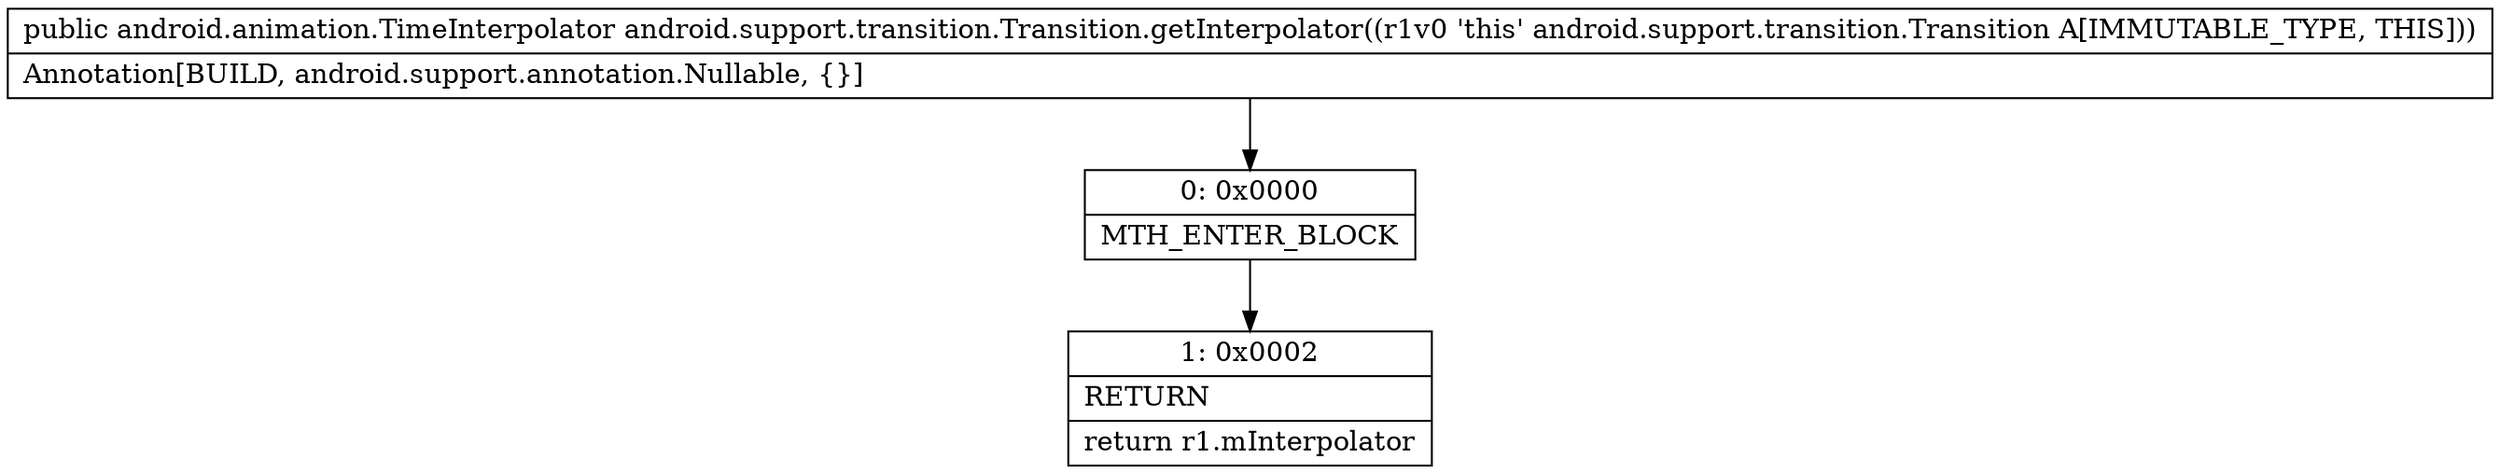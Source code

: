 digraph "CFG forandroid.support.transition.Transition.getInterpolator()Landroid\/animation\/TimeInterpolator;" {
Node_0 [shape=record,label="{0\:\ 0x0000|MTH_ENTER_BLOCK\l}"];
Node_1 [shape=record,label="{1\:\ 0x0002|RETURN\l|return r1.mInterpolator\l}"];
MethodNode[shape=record,label="{public android.animation.TimeInterpolator android.support.transition.Transition.getInterpolator((r1v0 'this' android.support.transition.Transition A[IMMUTABLE_TYPE, THIS]))  | Annotation[BUILD, android.support.annotation.Nullable, \{\}]\l}"];
MethodNode -> Node_0;
Node_0 -> Node_1;
}

